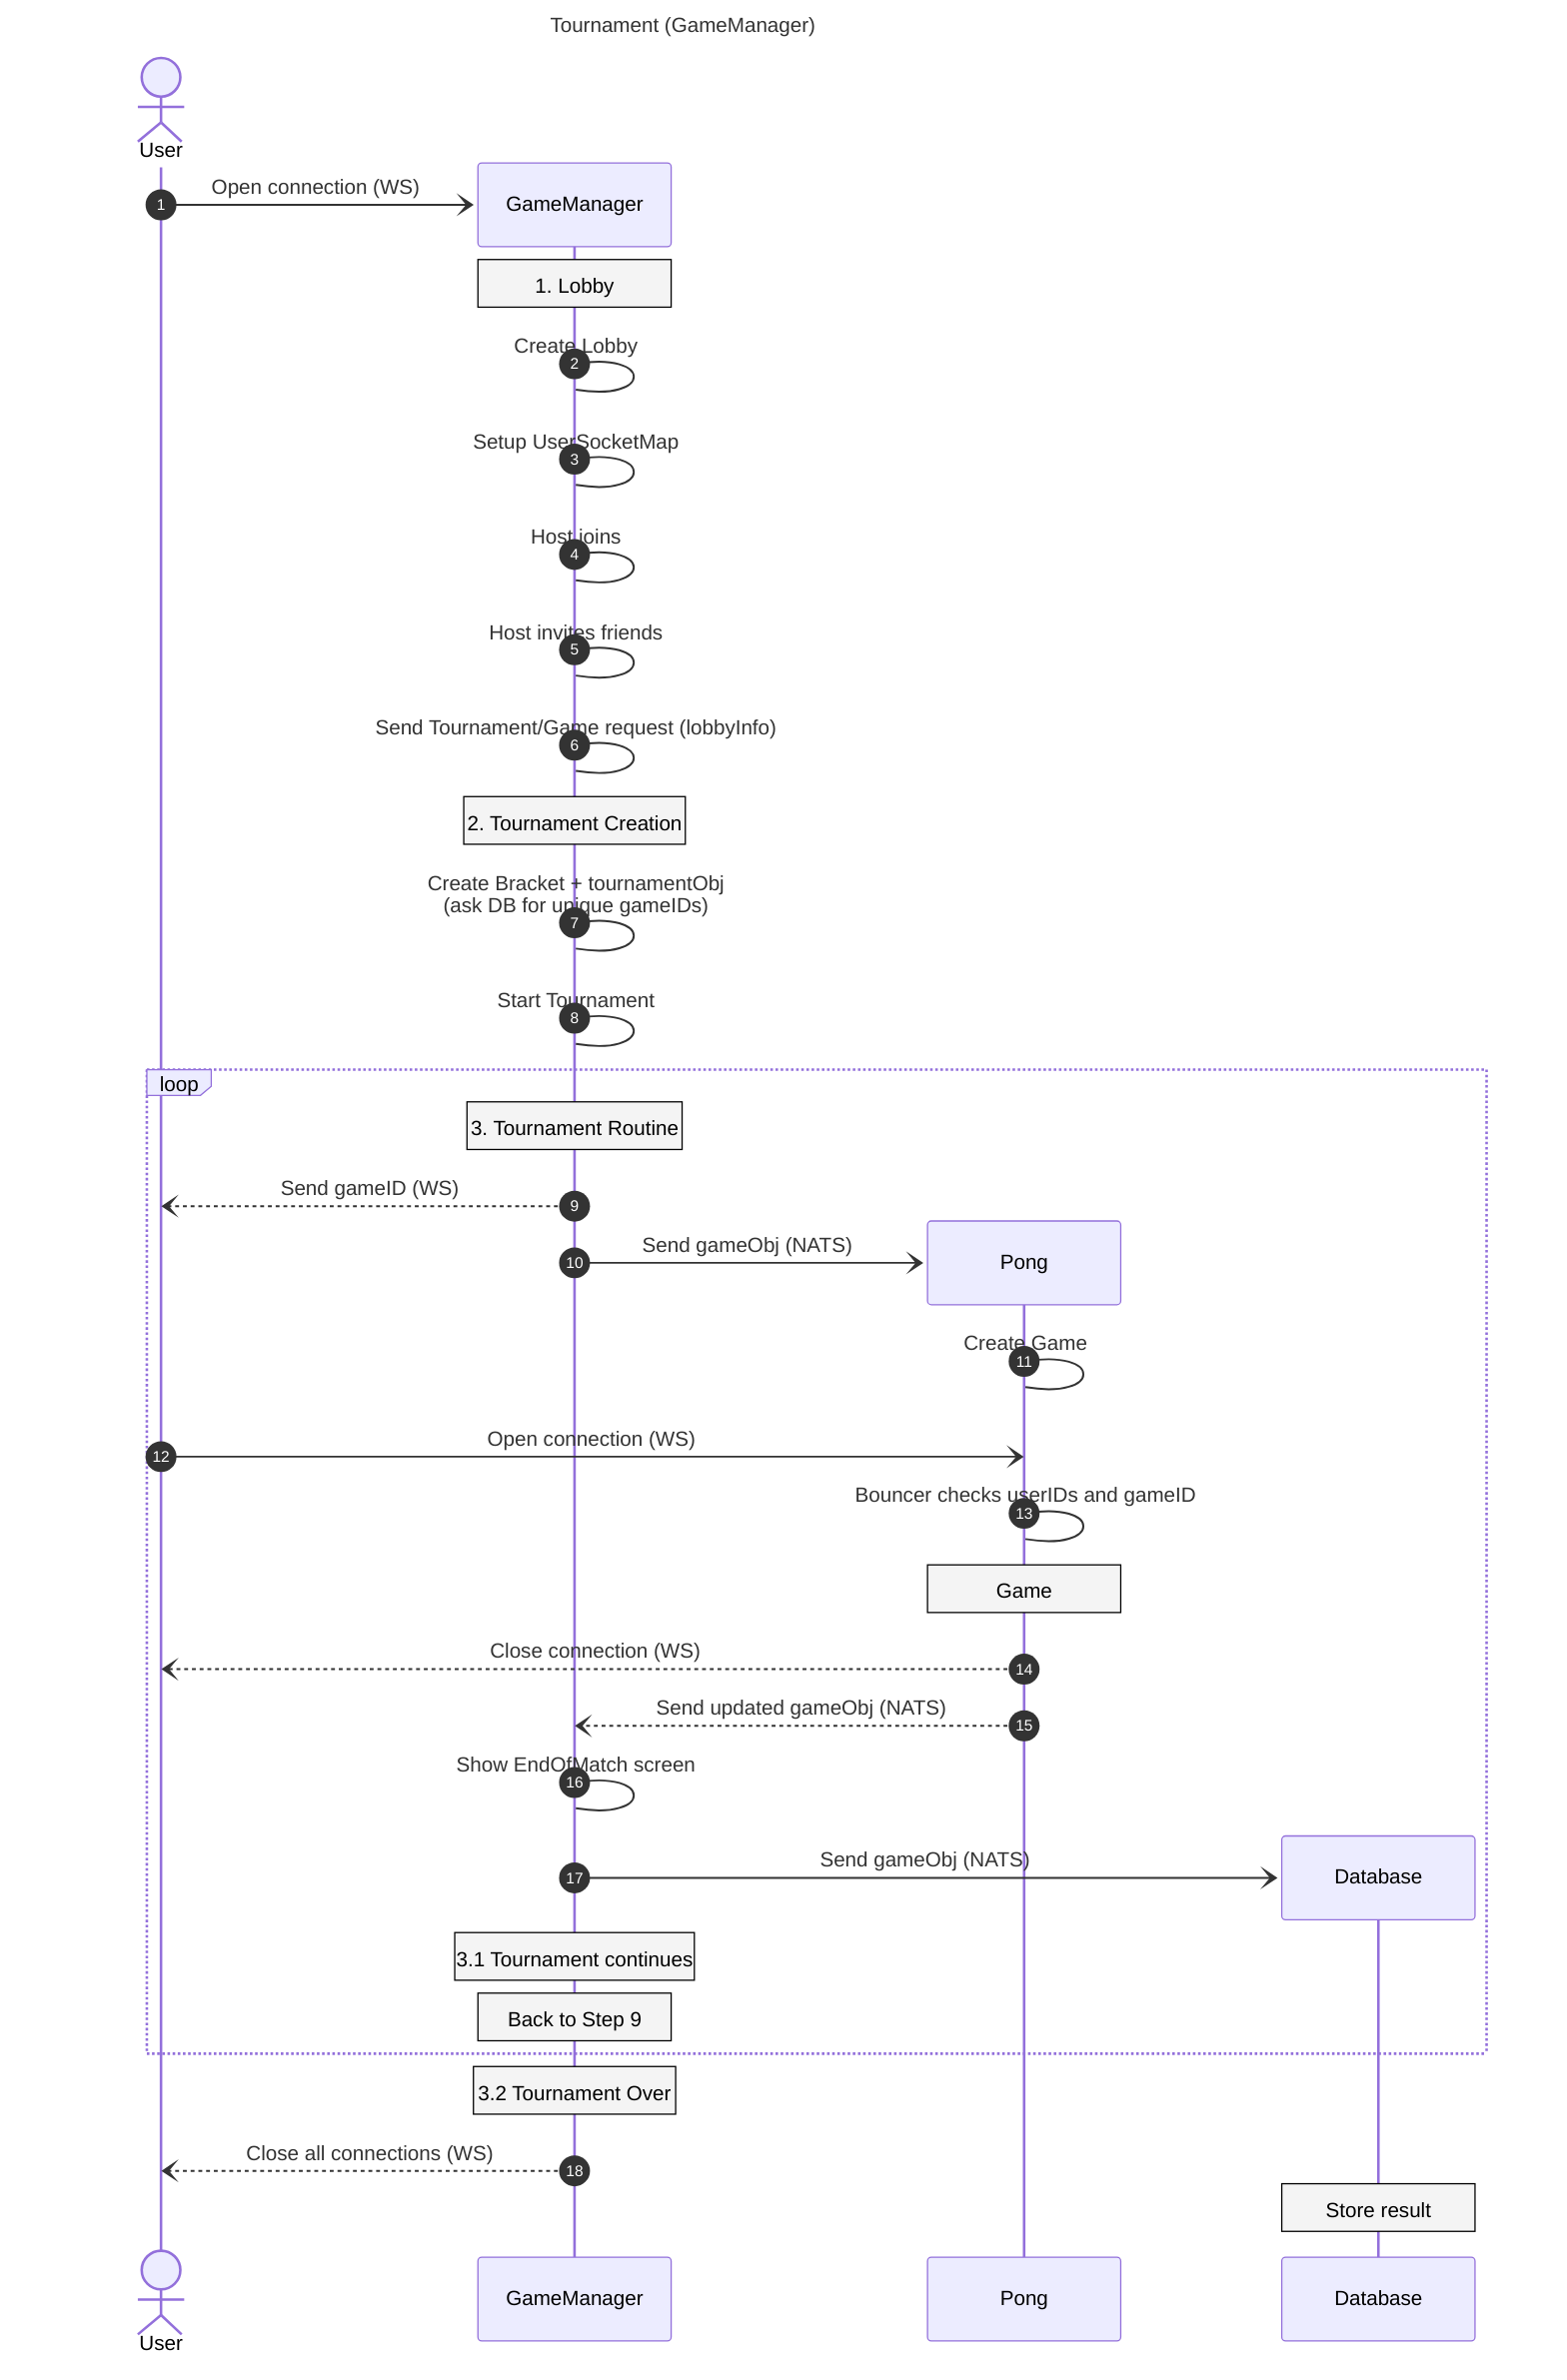 %%{init:{"themeVariables": {
    "noteBkgColor":"#f4f4f4", 
    "noteTextColor":"black",
    "noteBorderColor":"#000",
    "fontFamily":"Arial"
  }
}}%%
sequenceDiagram
    title Tournament (GameManager)
    autonumber

    create actor U as User
    create participant GM as GameManager
    U-)GM: Open connection (WS)
    Note over GM: 1. Lobby
    GM->GM: Create Lobby
    GM->GM: Setup UserSocketMap
    GM->GM: Host joins
    GM->GM: Host invites friends
    GM->GM: Send Tournament/Game request (lobbyInfo)
    Note over GM: 2. Tournament Creation
    GM->GM: Create Bracket + tournamentObj<br> (ask DB for unique gameIDs)
    GM->GM: Start Tournament
    loop
      Note over GM: 3. Tournament Routine
      GM--)U: Send gameID (WS)
      create Participant P as Pong
      GM-)P: Send gameObj (NATS)
      P->P: Create Game
      U-)P: Open connection (WS)
      P->P: Bouncer checks userIDs and gameID
      Note over P: Game
      P--)U: Close connection (WS)
      P--)GM: Send updated gameObj (NATS)
      GM->GM: Show EndOfMatch screen

      create participant DB as Database
      GM-)DB: Send gameObj (NATS)
      Note over GM: 3.1 Tournament continues
      Note over GM: Back to Step 9
    end
      Note over GM: 3.2 Tournament Over
      GM--)U: Close all connections (WS)
      Note over DB: Store result
